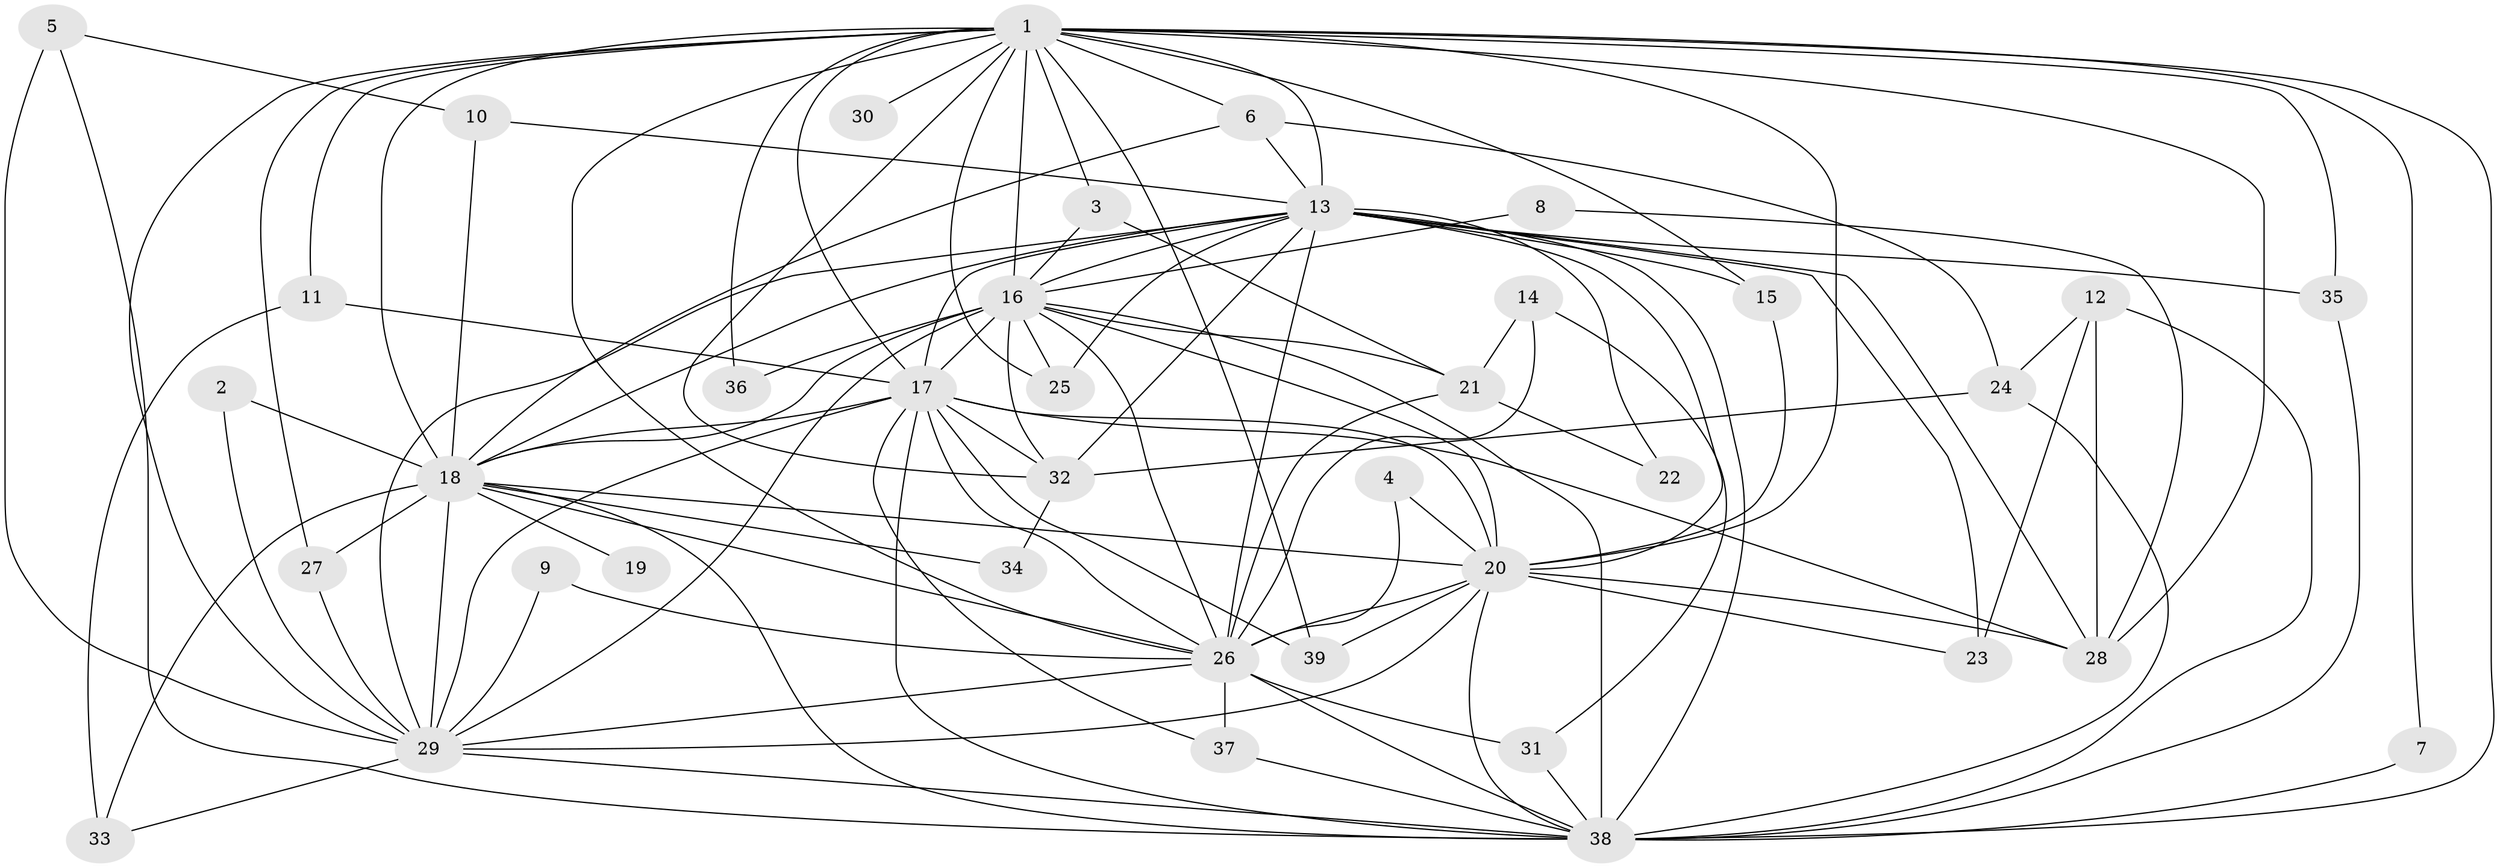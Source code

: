 // original degree distribution, {19: 0.038461538461538464, 17: 0.02564102564102564, 25: 0.01282051282051282, 16: 0.01282051282051282, 21: 0.01282051282051282, 18: 0.01282051282051282, 20: 0.01282051282051282, 5: 0.02564102564102564, 2: 0.5769230769230769, 3: 0.21794871794871795, 6: 0.02564102564102564, 4: 0.02564102564102564}
// Generated by graph-tools (version 1.1) at 2025/01/03/09/25 03:01:28]
// undirected, 39 vertices, 112 edges
graph export_dot {
graph [start="1"]
  node [color=gray90,style=filled];
  1;
  2;
  3;
  4;
  5;
  6;
  7;
  8;
  9;
  10;
  11;
  12;
  13;
  14;
  15;
  16;
  17;
  18;
  19;
  20;
  21;
  22;
  23;
  24;
  25;
  26;
  27;
  28;
  29;
  30;
  31;
  32;
  33;
  34;
  35;
  36;
  37;
  38;
  39;
  1 -- 3 [weight=1.0];
  1 -- 6 [weight=1.0];
  1 -- 7 [weight=1.0];
  1 -- 11 [weight=1.0];
  1 -- 13 [weight=3.0];
  1 -- 15 [weight=1.0];
  1 -- 16 [weight=2.0];
  1 -- 17 [weight=2.0];
  1 -- 18 [weight=3.0];
  1 -- 20 [weight=3.0];
  1 -- 25 [weight=1.0];
  1 -- 26 [weight=2.0];
  1 -- 27 [weight=1.0];
  1 -- 28 [weight=1.0];
  1 -- 29 [weight=2.0];
  1 -- 30 [weight=1.0];
  1 -- 32 [weight=1.0];
  1 -- 35 [weight=1.0];
  1 -- 36 [weight=1.0];
  1 -- 38 [weight=3.0];
  1 -- 39 [weight=1.0];
  2 -- 18 [weight=1.0];
  2 -- 29 [weight=1.0];
  3 -- 16 [weight=1.0];
  3 -- 21 [weight=1.0];
  4 -- 20 [weight=1.0];
  4 -- 26 [weight=1.0];
  5 -- 10 [weight=1.0];
  5 -- 29 [weight=1.0];
  5 -- 38 [weight=1.0];
  6 -- 13 [weight=1.0];
  6 -- 18 [weight=1.0];
  6 -- 24 [weight=1.0];
  7 -- 38 [weight=2.0];
  8 -- 16 [weight=1.0];
  8 -- 28 [weight=1.0];
  9 -- 26 [weight=1.0];
  9 -- 29 [weight=1.0];
  10 -- 13 [weight=1.0];
  10 -- 18 [weight=1.0];
  11 -- 17 [weight=1.0];
  11 -- 33 [weight=1.0];
  12 -- 23 [weight=1.0];
  12 -- 24 [weight=1.0];
  12 -- 28 [weight=1.0];
  12 -- 38 [weight=1.0];
  13 -- 15 [weight=1.0];
  13 -- 16 [weight=2.0];
  13 -- 17 [weight=1.0];
  13 -- 18 [weight=1.0];
  13 -- 20 [weight=1.0];
  13 -- 22 [weight=1.0];
  13 -- 23 [weight=1.0];
  13 -- 25 [weight=1.0];
  13 -- 26 [weight=4.0];
  13 -- 28 [weight=1.0];
  13 -- 29 [weight=2.0];
  13 -- 32 [weight=1.0];
  13 -- 35 [weight=1.0];
  13 -- 38 [weight=1.0];
  14 -- 21 [weight=1.0];
  14 -- 26 [weight=1.0];
  14 -- 31 [weight=1.0];
  15 -- 20 [weight=1.0];
  16 -- 17 [weight=1.0];
  16 -- 18 [weight=2.0];
  16 -- 20 [weight=1.0];
  16 -- 21 [weight=1.0];
  16 -- 25 [weight=1.0];
  16 -- 26 [weight=1.0];
  16 -- 29 [weight=1.0];
  16 -- 32 [weight=1.0];
  16 -- 36 [weight=2.0];
  16 -- 38 [weight=2.0];
  17 -- 18 [weight=1.0];
  17 -- 20 [weight=1.0];
  17 -- 26 [weight=1.0];
  17 -- 28 [weight=1.0];
  17 -- 29 [weight=4.0];
  17 -- 32 [weight=1.0];
  17 -- 37 [weight=1.0];
  17 -- 38 [weight=1.0];
  17 -- 39 [weight=1.0];
  18 -- 19 [weight=1.0];
  18 -- 20 [weight=1.0];
  18 -- 26 [weight=1.0];
  18 -- 27 [weight=1.0];
  18 -- 29 [weight=2.0];
  18 -- 33 [weight=1.0];
  18 -- 34 [weight=1.0];
  18 -- 38 [weight=1.0];
  20 -- 23 [weight=1.0];
  20 -- 26 [weight=1.0];
  20 -- 28 [weight=1.0];
  20 -- 29 [weight=1.0];
  20 -- 38 [weight=2.0];
  20 -- 39 [weight=1.0];
  21 -- 22 [weight=1.0];
  21 -- 26 [weight=1.0];
  24 -- 32 [weight=1.0];
  24 -- 38 [weight=1.0];
  26 -- 29 [weight=1.0];
  26 -- 31 [weight=1.0];
  26 -- 37 [weight=1.0];
  26 -- 38 [weight=1.0];
  27 -- 29 [weight=1.0];
  29 -- 33 [weight=1.0];
  29 -- 38 [weight=1.0];
  31 -- 38 [weight=1.0];
  32 -- 34 [weight=1.0];
  35 -- 38 [weight=1.0];
  37 -- 38 [weight=1.0];
}
